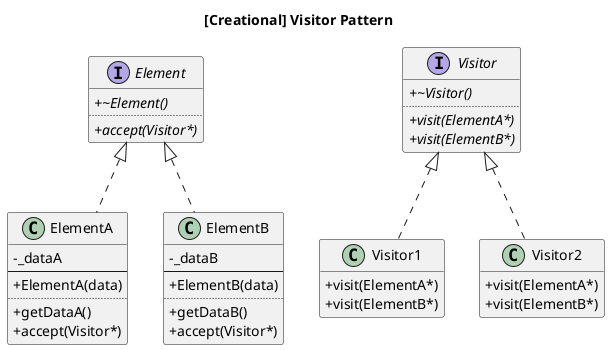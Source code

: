 @startuml
skinparam classAttributeIconSize 0
title [Creational] Visitor Pattern

'note as N1
'...
'end note

interface Element {
  + {abstract} ~Element()
  ..
  + {abstract} accept(Visitor*)
}
class ElementA {
  - _dataA
  --
  + ElementA(data)
  ..
  + getDataA()
  + accept(Visitor*)
}
class ElementB {
  - _dataB
  --
  + ElementB(data)
  ..
  + getDataB()
  + accept(Visitor*)
}

interface Visitor {
  + {abstract} ~Visitor()
  ..
  + {abstract} visit(ElementA*)
  + {abstract} visit(ElementB*)
}
class Visitor1 {
  + visit(ElementA*)
  + visit(ElementB*)
}
class Visitor2 {
  + visit(ElementA*)
  + visit(ElementB*)
}

'Client ..> Element
Element <|.. ElementA
Element <|.. ElementB

'Client .> Visitor
Visitor <|.. Visitor1
Visitor <|.. Visitor2

'Client -- N1

hide empty members

@enduml
